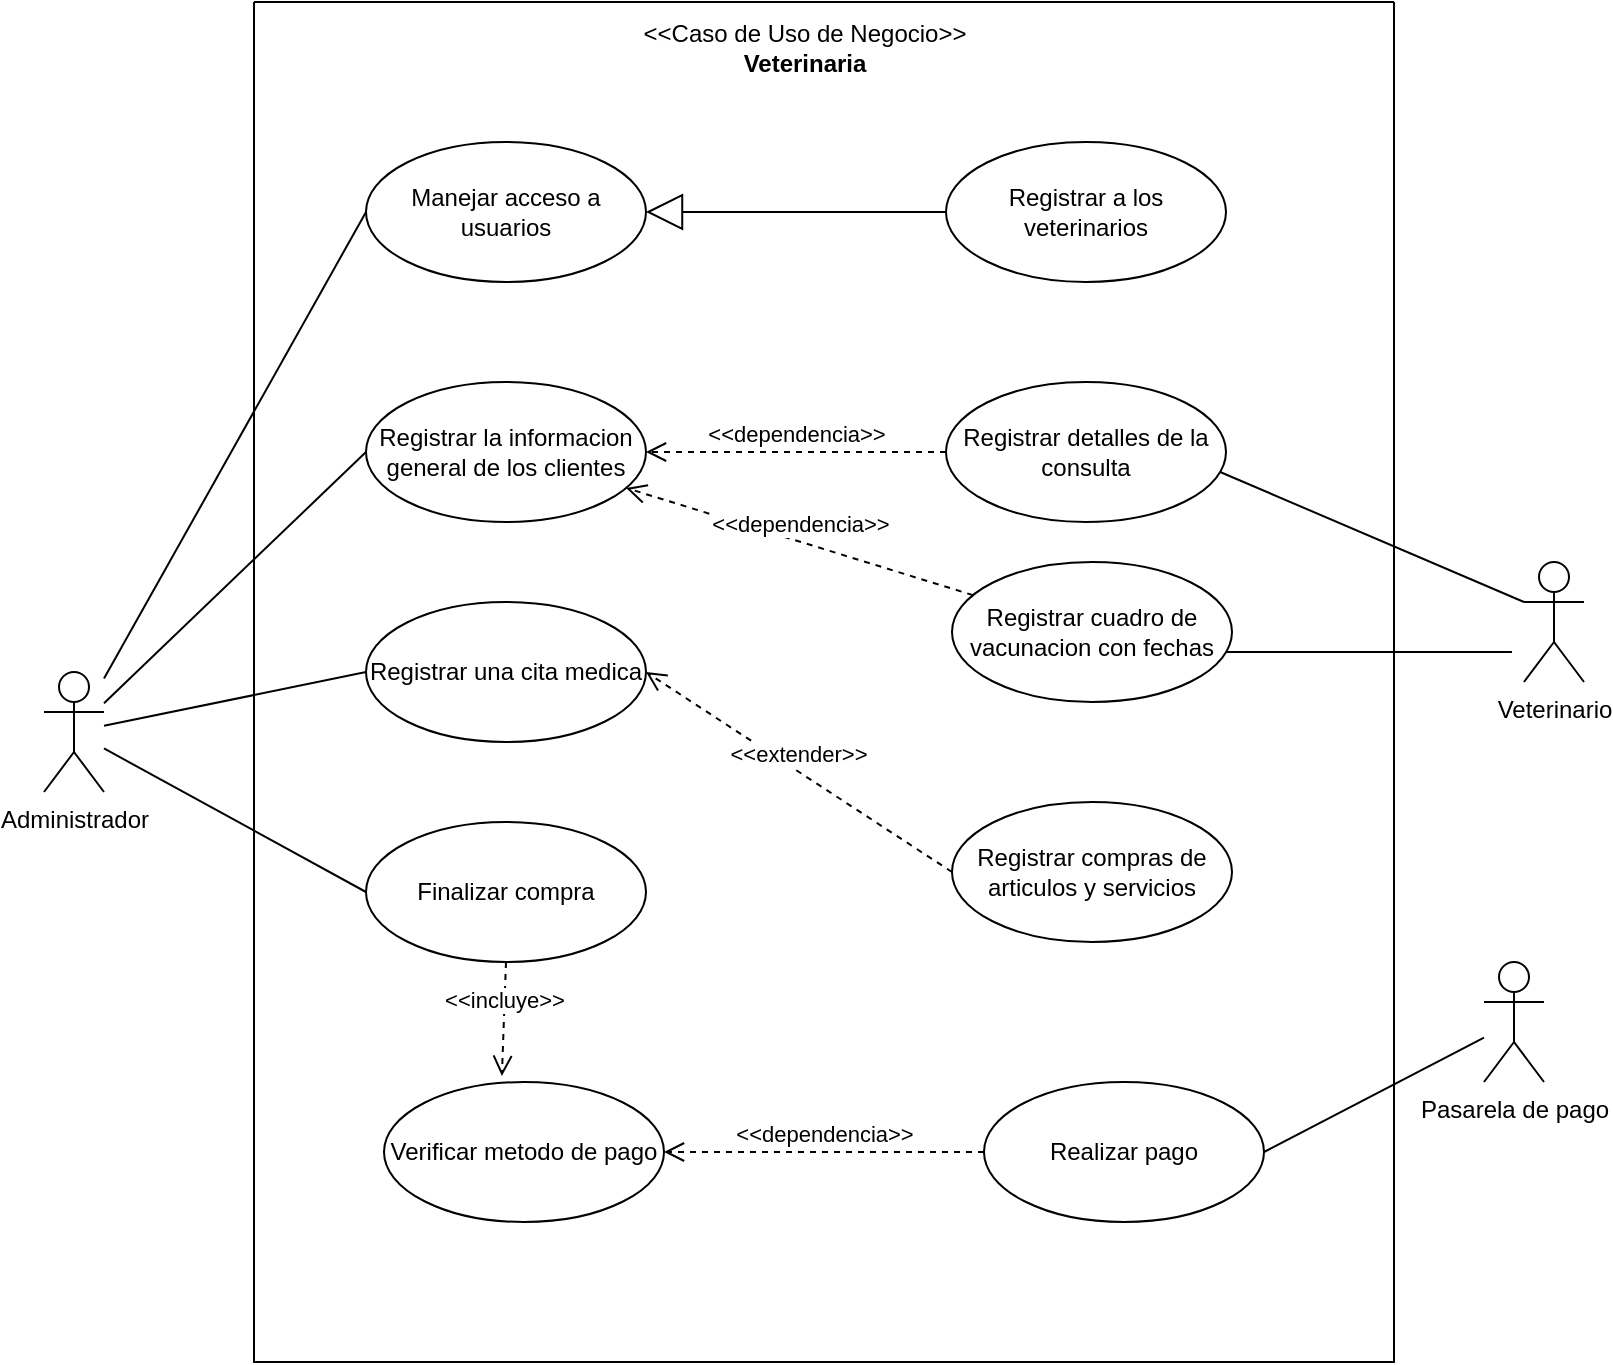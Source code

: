 <mxfile version="28.2.8">
  <diagram name="Page-1" id="ygvbeKWtg6BvDCKRbxaN">
    <mxGraphModel dx="1426" dy="875" grid="1" gridSize="10" guides="1" tooltips="1" connect="1" arrows="1" fold="1" page="1" pageScale="1" pageWidth="850" pageHeight="1100" math="0" shadow="0">
      <root>
        <object label="" Cliente="" id="0">
          <mxCell />
        </object>
        <mxCell id="1" parent="0" />
        <mxCell id="TiscOsKxASnl8onJZkmU-1" value="" style="swimlane;startSize=0;" vertex="1" parent="1">
          <mxGeometry x="145" y="180" width="570" height="680" as="geometry" />
        </mxCell>
        <mxCell id="TiscOsKxASnl8onJZkmU-8" value="Manejar acceso a usuarios" style="ellipse;whiteSpace=wrap;html=1;" vertex="1" parent="TiscOsKxASnl8onJZkmU-1">
          <mxGeometry x="56" y="70" width="140" height="70" as="geometry" />
        </mxCell>
        <mxCell id="TiscOsKxASnl8onJZkmU-11" value="Registrar la informacion general de los clientes" style="ellipse;whiteSpace=wrap;html=1;" vertex="1" parent="TiscOsKxASnl8onJZkmU-1">
          <mxGeometry x="56" y="190" width="140" height="70" as="geometry" />
        </mxCell>
        <mxCell id="TiscOsKxASnl8onJZkmU-13" value="Registrar a los veterinarios" style="ellipse;whiteSpace=wrap;html=1;" vertex="1" parent="TiscOsKxASnl8onJZkmU-1">
          <mxGeometry x="346" y="70" width="140" height="70" as="geometry" />
        </mxCell>
        <mxCell id="TiscOsKxASnl8onJZkmU-14" value="" style="endArrow=block;endSize=16;endFill=0;html=1;rounded=0;entryX=1;entryY=0.5;entryDx=0;entryDy=0;entryPerimeter=0;" edge="1" parent="TiscOsKxASnl8onJZkmU-1" source="TiscOsKxASnl8onJZkmU-13" target="TiscOsKxASnl8onJZkmU-8">
          <mxGeometry width="160" relative="1" as="geometry">
            <mxPoint x="176" y="370" as="sourcePoint" />
            <mxPoint x="336" y="370" as="targetPoint" />
          </mxGeometry>
        </mxCell>
        <mxCell id="TiscOsKxASnl8onJZkmU-16" value="Registrar una cita medica" style="ellipse;whiteSpace=wrap;html=1;" vertex="1" parent="TiscOsKxASnl8onJZkmU-1">
          <mxGeometry x="56" y="300" width="140" height="70" as="geometry" />
        </mxCell>
        <mxCell id="TiscOsKxASnl8onJZkmU-18" value="Registrar compras de articulos y servicios" style="ellipse;whiteSpace=wrap;html=1;" vertex="1" parent="TiscOsKxASnl8onJZkmU-1">
          <mxGeometry x="349" y="400" width="140" height="70" as="geometry" />
        </mxCell>
        <mxCell id="TiscOsKxASnl8onJZkmU-20" value="&amp;lt;&amp;lt;extender&amp;gt;&amp;gt;" style="html=1;verticalAlign=bottom;endArrow=open;dashed=1;endSize=8;curved=0;rounded=0;entryX=1;entryY=0.5;entryDx=0;entryDy=0;exitX=0;exitY=0.5;exitDx=0;exitDy=0;" edge="1" parent="TiscOsKxASnl8onJZkmU-1" source="TiscOsKxASnl8onJZkmU-18" target="TiscOsKxASnl8onJZkmU-16">
          <mxGeometry relative="1" as="geometry">
            <mxPoint x="296" y="370" as="sourcePoint" />
            <mxPoint x="216" y="370" as="targetPoint" />
          </mxGeometry>
        </mxCell>
        <mxCell id="TiscOsKxASnl8onJZkmU-27" value="Registrar detalles de la consulta" style="ellipse;whiteSpace=wrap;html=1;" vertex="1" parent="TiscOsKxASnl8onJZkmU-1">
          <mxGeometry x="346" y="190" width="140" height="70" as="geometry" />
        </mxCell>
        <mxCell id="TiscOsKxASnl8onJZkmU-28" value="&amp;lt;&amp;lt;dependencia&amp;gt;&amp;gt;" style="html=1;verticalAlign=bottom;endArrow=open;dashed=1;endSize=8;curved=0;rounded=0;entryX=1;entryY=0.5;entryDx=0;entryDy=0;" edge="1" parent="TiscOsKxASnl8onJZkmU-1" source="TiscOsKxASnl8onJZkmU-27" target="TiscOsKxASnl8onJZkmU-11">
          <mxGeometry relative="1" as="geometry">
            <mxPoint x="346" y="224.5" as="sourcePoint" />
            <mxPoint x="196" y="224.5" as="targetPoint" />
          </mxGeometry>
        </mxCell>
        <mxCell id="TiscOsKxASnl8onJZkmU-30" value="Registrar cuadro de vacunacion con fechas" style="ellipse;whiteSpace=wrap;html=1;" vertex="1" parent="TiscOsKxASnl8onJZkmU-1">
          <mxGeometry x="349" y="280" width="140" height="70" as="geometry" />
        </mxCell>
        <mxCell id="TiscOsKxASnl8onJZkmU-31" value="&amp;lt;&amp;lt;dependencia&amp;gt;&amp;gt;" style="html=1;verticalAlign=bottom;endArrow=open;dashed=1;endSize=8;curved=0;rounded=0;entryX=0.929;entryY=0.757;entryDx=0;entryDy=0;entryPerimeter=0;" edge="1" parent="TiscOsKxASnl8onJZkmU-1" source="TiscOsKxASnl8onJZkmU-30" target="TiscOsKxASnl8onJZkmU-11">
          <mxGeometry relative="1" as="geometry">
            <mxPoint x="349" y="314.5" as="sourcePoint" />
            <mxPoint x="199" y="315" as="targetPoint" />
          </mxGeometry>
        </mxCell>
        <mxCell id="TiscOsKxASnl8onJZkmU-32" value="" style="endArrow=none;html=1;rounded=0;entryX=0.979;entryY=0.643;entryDx=0;entryDy=0;entryPerimeter=0;" edge="1" parent="TiscOsKxASnl8onJZkmU-1" target="TiscOsKxASnl8onJZkmU-30">
          <mxGeometry width="50" height="50" relative="1" as="geometry">
            <mxPoint x="629" y="325" as="sourcePoint" />
            <mxPoint x="322" y="420" as="targetPoint" />
          </mxGeometry>
        </mxCell>
        <mxCell id="TiscOsKxASnl8onJZkmU-33" value="&lt;span style=&quot;font-weight: normal;&quot;&gt;&amp;lt;&amp;lt;Caso de Uso de Negocio&amp;gt;&amp;gt;&lt;/span&gt;&lt;div&gt;Veterinaria&lt;/div&gt;" style="text;align=center;fontStyle=1;verticalAlign=middle;spacingLeft=3;spacingRight=3;strokeColor=none;rotatable=0;points=[[0,0.5],[1,0.5]];portConstraint=eastwest;html=1;" vertex="1" parent="TiscOsKxASnl8onJZkmU-1">
          <mxGeometry x="235" y="10" width="80" height="26" as="geometry" />
        </mxCell>
        <mxCell id="TiscOsKxASnl8onJZkmU-34" value="Realizar pago" style="ellipse;whiteSpace=wrap;html=1;" vertex="1" parent="TiscOsKxASnl8onJZkmU-1">
          <mxGeometry x="365" y="540" width="140" height="70" as="geometry" />
        </mxCell>
        <mxCell id="TiscOsKxASnl8onJZkmU-35" value="Verificar metodo de pago" style="ellipse;whiteSpace=wrap;html=1;" vertex="1" parent="TiscOsKxASnl8onJZkmU-1">
          <mxGeometry x="65" y="540" width="140" height="70" as="geometry" />
        </mxCell>
        <mxCell id="TiscOsKxASnl8onJZkmU-38" value="&amp;lt;&amp;lt;dependencia&amp;gt;&amp;gt;" style="html=1;verticalAlign=bottom;endArrow=open;dashed=1;endSize=8;curved=0;rounded=0;entryX=1;entryY=0.5;entryDx=0;entryDy=0;exitX=0;exitY=0.5;exitDx=0;exitDy=0;" edge="1" parent="TiscOsKxASnl8onJZkmU-1" source="TiscOsKxASnl8onJZkmU-34" target="TiscOsKxASnl8onJZkmU-35">
          <mxGeometry relative="1" as="geometry">
            <mxPoint x="489" y="374" as="sourcePoint" />
            <mxPoint x="315" y="320" as="targetPoint" />
          </mxGeometry>
        </mxCell>
        <mxCell id="TiscOsKxASnl8onJZkmU-39" value="Finalizar compra" style="ellipse;whiteSpace=wrap;html=1;" vertex="1" parent="TiscOsKxASnl8onJZkmU-1">
          <mxGeometry x="56" y="410" width="140" height="70" as="geometry" />
        </mxCell>
        <mxCell id="TiscOsKxASnl8onJZkmU-40" value="&amp;lt;&amp;lt;incluye&amp;gt;&amp;gt;" style="html=1;verticalAlign=bottom;endArrow=open;dashed=1;endSize=8;curved=0;rounded=0;entryX=0.421;entryY=-0.043;entryDx=0;entryDy=0;exitX=0.5;exitY=1;exitDx=0;exitDy=0;entryPerimeter=0;" edge="1" parent="TiscOsKxASnl8onJZkmU-1" source="TiscOsKxASnl8onJZkmU-39" target="TiscOsKxASnl8onJZkmU-35">
          <mxGeometry relative="1" as="geometry">
            <mxPoint x="418" y="530" as="sourcePoint" />
            <mxPoint x="285" y="440" as="targetPoint" />
          </mxGeometry>
        </mxCell>
        <mxCell id="TiscOsKxASnl8onJZkmU-2" value="Administrador" style="shape=umlActor;verticalLabelPosition=bottom;verticalAlign=top;html=1;outlineConnect=0;movableLabel=0;" vertex="1" parent="1">
          <mxGeometry x="40" y="515" width="30" height="60" as="geometry" />
        </mxCell>
        <mxCell id="TiscOsKxASnl8onJZkmU-10" value="" style="endArrow=none;html=1;rounded=0;entryX=0;entryY=0.5;entryDx=0;entryDy=0;" edge="1" parent="1" source="TiscOsKxASnl8onJZkmU-2" target="TiscOsKxASnl8onJZkmU-8">
          <mxGeometry width="50" height="50" relative="1" as="geometry">
            <mxPoint x="400" y="580" as="sourcePoint" />
            <mxPoint x="450" y="530" as="targetPoint" />
          </mxGeometry>
        </mxCell>
        <mxCell id="TiscOsKxASnl8onJZkmU-12" value="" style="endArrow=none;html=1;rounded=0;entryX=0;entryY=0.5;entryDx=0;entryDy=0;" edge="1" parent="1" source="TiscOsKxASnl8onJZkmU-2" target="TiscOsKxASnl8onJZkmU-11">
          <mxGeometry width="50" height="50" relative="1" as="geometry">
            <mxPoint x="400" y="580" as="sourcePoint" />
            <mxPoint x="450" y="530" as="targetPoint" />
          </mxGeometry>
        </mxCell>
        <mxCell id="TiscOsKxASnl8onJZkmU-17" value="" style="endArrow=none;html=1;rounded=0;entryX=0;entryY=0.5;entryDx=0;entryDy=0;" edge="1" parent="1" source="TiscOsKxASnl8onJZkmU-2" target="TiscOsKxASnl8onJZkmU-16">
          <mxGeometry width="50" height="50" relative="1" as="geometry">
            <mxPoint x="400" y="580" as="sourcePoint" />
            <mxPoint x="450" y="530" as="targetPoint" />
          </mxGeometry>
        </mxCell>
        <mxCell id="TiscOsKxASnl8onJZkmU-24" value="Veterinario" style="shape=umlActor;verticalLabelPosition=bottom;verticalAlign=top;html=1;" vertex="1" parent="1">
          <mxGeometry x="780" y="460" width="30" height="60" as="geometry" />
        </mxCell>
        <mxCell id="TiscOsKxASnl8onJZkmU-29" value="" style="endArrow=none;html=1;rounded=0;entryX=0.979;entryY=0.643;entryDx=0;entryDy=0;entryPerimeter=0;exitX=0;exitY=0.333;exitDx=0;exitDy=0;exitPerimeter=0;" edge="1" parent="1" source="TiscOsKxASnl8onJZkmU-24" target="TiscOsKxASnl8onJZkmU-27">
          <mxGeometry width="50" height="50" relative="1" as="geometry">
            <mxPoint x="414" y="560" as="sourcePoint" />
            <mxPoint x="464" y="510" as="targetPoint" />
          </mxGeometry>
        </mxCell>
        <mxCell id="TiscOsKxASnl8onJZkmU-36" value="Pasarela de pago" style="shape=umlActor;verticalLabelPosition=bottom;verticalAlign=top;html=1;" vertex="1" parent="1">
          <mxGeometry x="760" y="660" width="30" height="60" as="geometry" />
        </mxCell>
        <mxCell id="TiscOsKxASnl8onJZkmU-37" value="" style="endArrow=none;html=1;rounded=0;exitX=1;exitY=0.5;exitDx=0;exitDy=0;" edge="1" parent="1" source="TiscOsKxASnl8onJZkmU-34" target="TiscOsKxASnl8onJZkmU-36">
          <mxGeometry width="50" height="50" relative="1" as="geometry">
            <mxPoint x="410" y="490" as="sourcePoint" />
            <mxPoint x="460" y="440" as="targetPoint" />
          </mxGeometry>
        </mxCell>
        <mxCell id="TiscOsKxASnl8onJZkmU-41" value="" style="endArrow=none;html=1;rounded=0;entryX=0;entryY=0.5;entryDx=0;entryDy=0;" edge="1" parent="1" source="TiscOsKxASnl8onJZkmU-2" target="TiscOsKxASnl8onJZkmU-39">
          <mxGeometry width="50" height="50" relative="1" as="geometry">
            <mxPoint x="410" y="590" as="sourcePoint" />
            <mxPoint x="460" y="540" as="targetPoint" />
          </mxGeometry>
        </mxCell>
      </root>
    </mxGraphModel>
  </diagram>
</mxfile>
